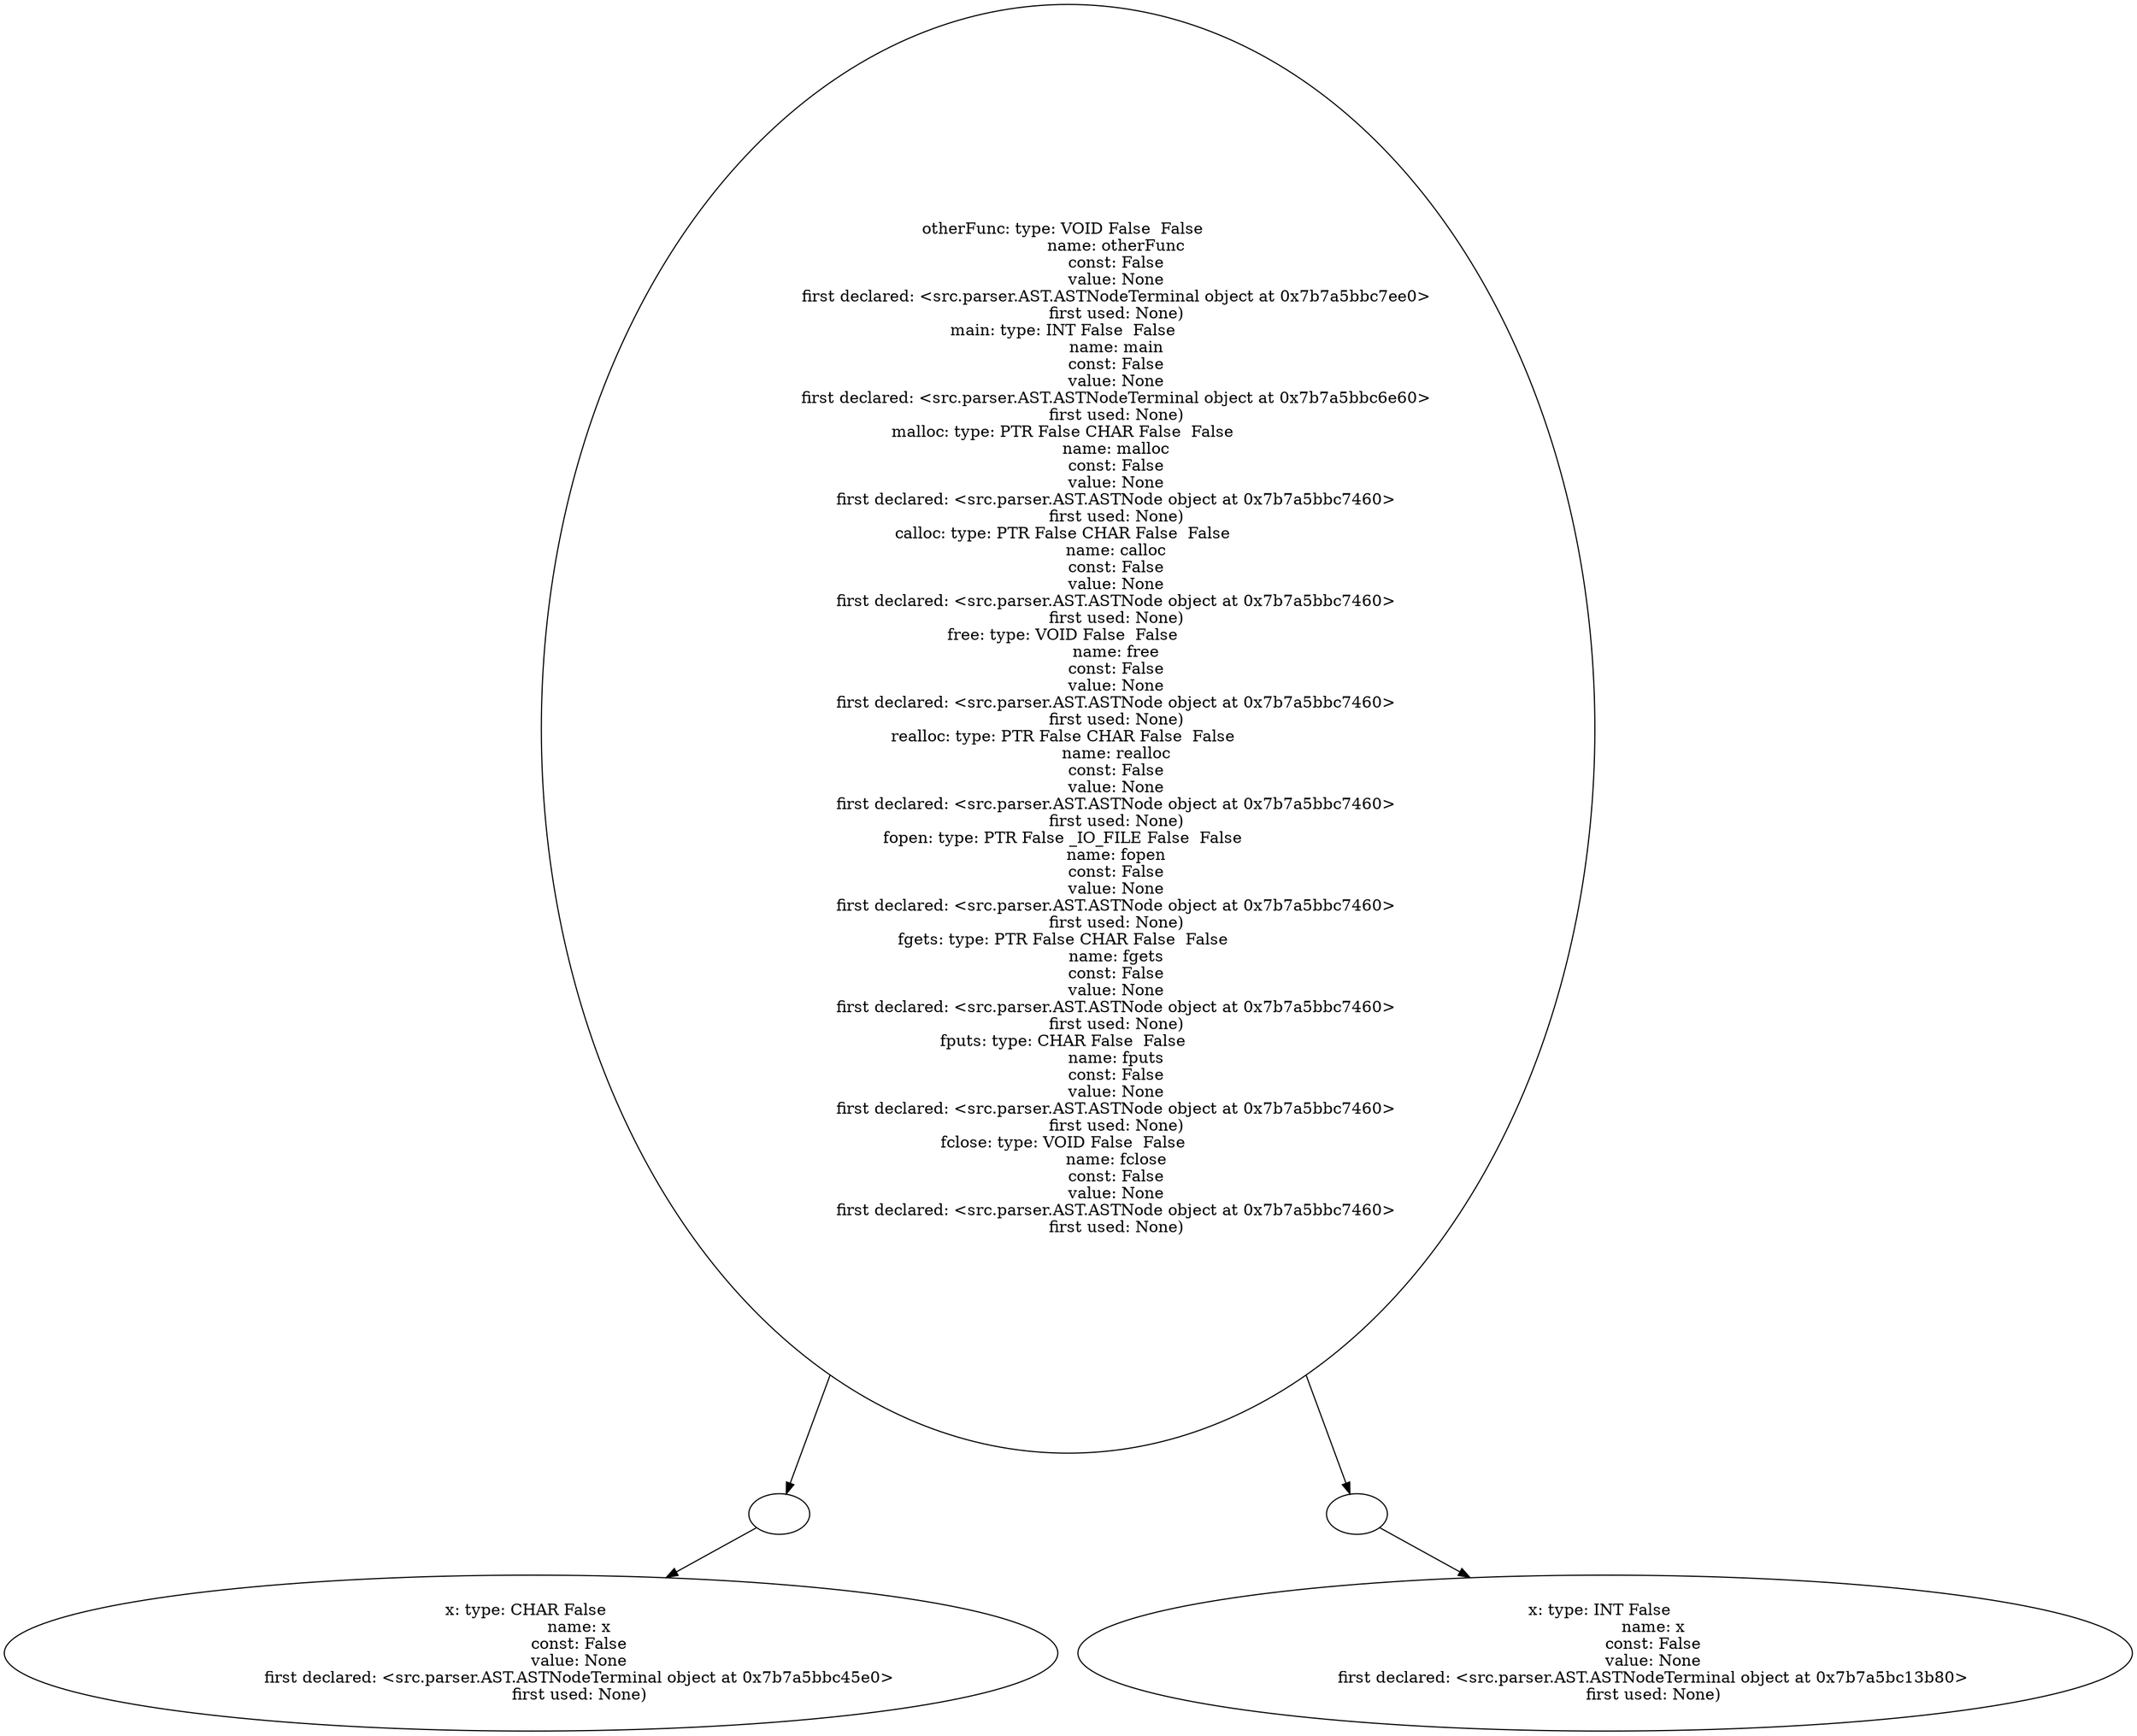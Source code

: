 digraph AST {
  "135765455291104" [label="otherFunc: type: VOID False  False  
                   name: otherFunc
                   const: False
                   value: None
                   first declared: <src.parser.AST.ASTNodeTerminal object at 0x7b7a5bbc7ee0>
                   first used: None)
main: type: INT False  False  
                   name: main
                   const: False
                   value: None
                   first declared: <src.parser.AST.ASTNodeTerminal object at 0x7b7a5bbc6e60>
                   first used: None)
malloc: type: PTR False CHAR False  False  
                   name: malloc
                   const: False
                   value: None
                   first declared: <src.parser.AST.ASTNode object at 0x7b7a5bbc7460>
                   first used: None)
calloc: type: PTR False CHAR False  False  
                   name: calloc
                   const: False
                   value: None
                   first declared: <src.parser.AST.ASTNode object at 0x7b7a5bbc7460>
                   first used: None)
free: type: VOID False  False  
                   name: free
                   const: False
                   value: None
                   first declared: <src.parser.AST.ASTNode object at 0x7b7a5bbc7460>
                   first used: None)
realloc: type: PTR False CHAR False  False  
                   name: realloc
                   const: False
                   value: None
                   first declared: <src.parser.AST.ASTNode object at 0x7b7a5bbc7460>
                   first used: None)
fopen: type: PTR False _IO_FILE False  False  
                   name: fopen
                   const: False
                   value: None
                   first declared: <src.parser.AST.ASTNode object at 0x7b7a5bbc7460>
                   first used: None)
fgets: type: PTR False CHAR False  False  
                   name: fgets
                   const: False
                   value: None
                   first declared: <src.parser.AST.ASTNode object at 0x7b7a5bbc7460>
                   first used: None)
fputs: type: CHAR False  False  
                   name: fputs
                   const: False
                   value: None
                   first declared: <src.parser.AST.ASTNode object at 0x7b7a5bbc7460>
                   first used: None)
fclose: type: VOID False  False  
                   name: fclose
                   const: False
                   value: None
                   first declared: <src.parser.AST.ASTNode object at 0x7b7a5bbc7460>
                   first used: None)"];
  "135765455291104" -> "135765455614832";
  "135765455291104" -> "135765455616032";
  "135765455614832" [label=""];
  "135765455614832" -> "135765455616512";
  "135765455616512" [label="x: type: CHAR False  
                   name: x
                   const: False
                   value: None
                   first declared: <src.parser.AST.ASTNodeTerminal object at 0x7b7a5bbc45e0>
                   first used: None)"];
  "135765455616032" [label=""];
  "135765455616032" -> "135765455616560";
  "135765455616560" [label="x: type: INT False  
                   name: x
                   const: False
                   value: None
                   first declared: <src.parser.AST.ASTNodeTerminal object at 0x7b7a5bc13b80>
                   first used: None)"];
}
